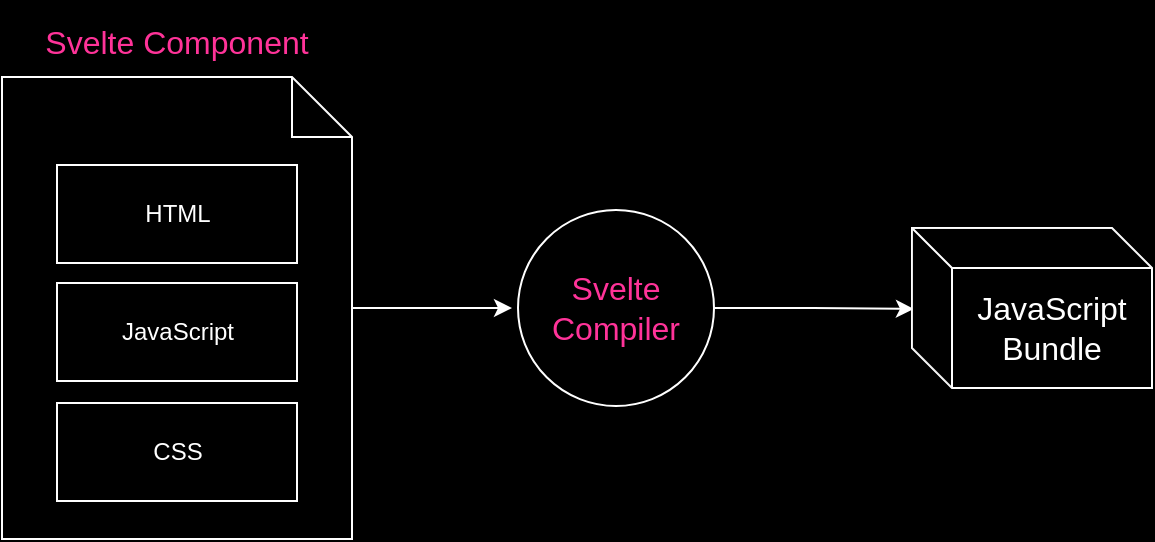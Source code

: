 <mxfile version="10.6.9" type="device"><diagram id="tg-fJTRu2kINH54C5oy3" name="Architecture"><mxGraphModel dx="1158" dy="649" grid="0" gridSize="10" guides="1" tooltips="1" connect="1" arrows="1" fold="1" page="1" pageScale="1" pageWidth="727" pageHeight="369" background="#000000" math="0" shadow="0"><root><mxCell id="0"/><mxCell id="1" parent="0"/><mxCell id="UeZMlceHVkZjwUYen_i--10" value="" style="edgeStyle=orthogonalEdgeStyle;rounded=0;orthogonalLoop=1;jettySize=auto;html=1;fontSize=16;fontColor=#FF3399;strokeColor=#FFFFFF;" edge="1" parent="1" source="UeZMlceHVkZjwUYen_i--2"><mxGeometry relative="1" as="geometry"><mxPoint x="331" y="197" as="targetPoint"/></mxGeometry></mxCell><mxCell id="UeZMlceHVkZjwUYen_i--2" value="" style="shape=note;whiteSpace=wrap;html=1;backgroundOutline=1;darkOpacity=0.05;fillColor=#000000;strokeColor=#FFFFFF;" vertex="1" parent="1"><mxGeometry x="76" y="81.5" width="175" height="231" as="geometry"/></mxCell><mxCell id="UeZMlceHVkZjwUYen_i--3" value="HTML" style="rounded=0;whiteSpace=wrap;html=1;strokeColor=#FFFFFF;fillColor=#000000;fontColor=#FFFFFF;" vertex="1" parent="1"><mxGeometry x="103.5" y="125.5" width="120" height="49" as="geometry"/></mxCell><mxCell id="UeZMlceHVkZjwUYen_i--4" value="JavaScript" style="rounded=0;whiteSpace=wrap;html=1;strokeColor=#FFFFFF;fillColor=#000000;fontColor=#FFFFFF;" vertex="1" parent="1"><mxGeometry x="103.5" y="184.5" width="120" height="49" as="geometry"/></mxCell><mxCell id="UeZMlceHVkZjwUYen_i--5" value="CSS" style="rounded=0;whiteSpace=wrap;html=1;strokeColor=#FFFFFF;fillColor=#000000;fontColor=#FFFFFF;" vertex="1" parent="1"><mxGeometry x="103.5" y="244.5" width="120" height="49" as="geometry"/></mxCell><mxCell id="UeZMlceHVkZjwUYen_i--7" value="Svelte Component" style="text;html=1;strokeColor=none;fillColor=none;align=center;verticalAlign=middle;whiteSpace=wrap;rounded=0;fontSize=16;fontColor=#FF3399;" vertex="1" parent="1"><mxGeometry x="85" y="43.5" width="157" height="41" as="geometry"/></mxCell><mxCell id="UeZMlceHVkZjwUYen_i--15" value="" style="edgeStyle=orthogonalEdgeStyle;rounded=0;orthogonalLoop=1;jettySize=auto;html=1;strokeColor=#FFFFFF;fontSize=16;fontColor=#FFFFFF;entryX=0.008;entryY=0.506;entryDx=0;entryDy=0;entryPerimeter=0;" edge="1" parent="1" source="UeZMlceHVkZjwUYen_i--8" target="UeZMlceHVkZjwUYen_i--12"><mxGeometry relative="1" as="geometry"><mxPoint x="512" y="197" as="targetPoint"/></mxGeometry></mxCell><mxCell id="UeZMlceHVkZjwUYen_i--8" value="Svelte Compiler" style="ellipse;whiteSpace=wrap;html=1;aspect=fixed;strokeColor=#FFFFFF;fillColor=#000000;fontSize=16;fontColor=#FF3399;" vertex="1" parent="1"><mxGeometry x="334" y="148" width="98" height="98" as="geometry"/></mxCell><mxCell id="UeZMlceHVkZjwUYen_i--12" value="JavaScript Bundle" style="shape=cube;whiteSpace=wrap;html=1;boundedLbl=1;backgroundOutline=1;darkOpacity=0.05;darkOpacity2=0.1;strokeColor=#FFFFFF;fillColor=#000000;fontSize=16;fontColor=#FFFFFF;" vertex="1" parent="1"><mxGeometry x="531" y="157" width="120" height="80" as="geometry"/></mxCell></root></mxGraphModel></diagram></mxfile>